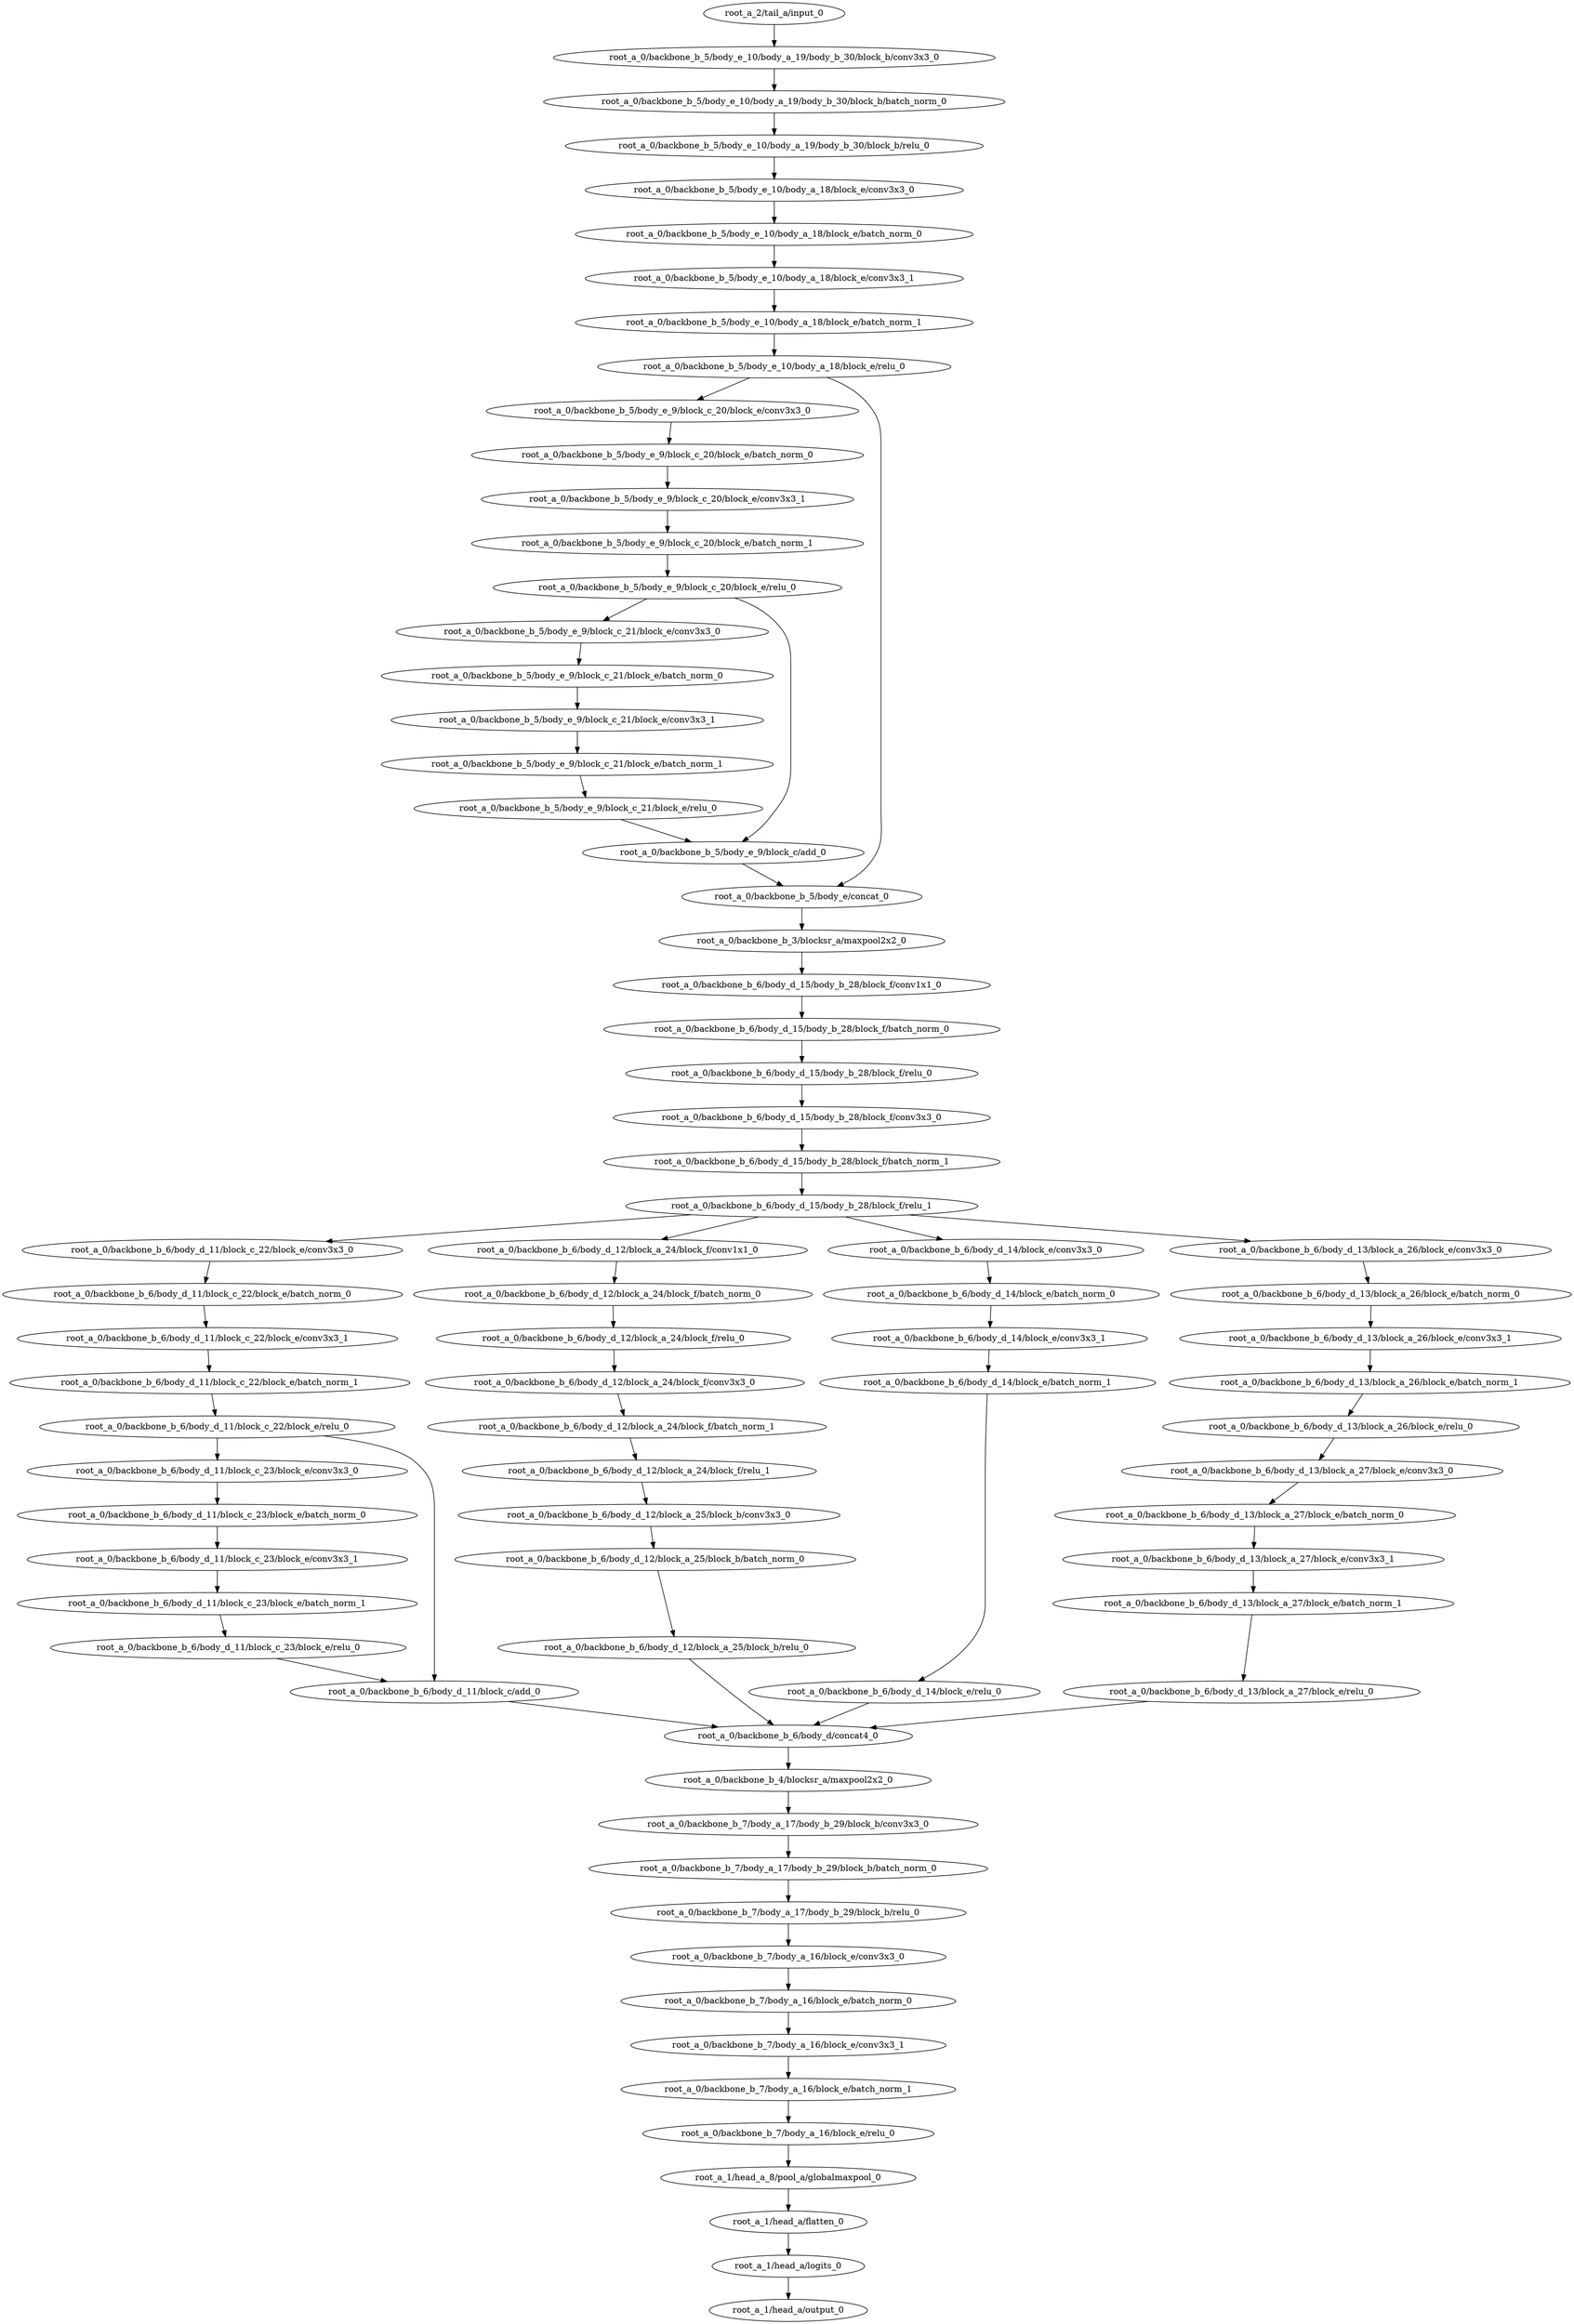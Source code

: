 digraph root_a {
	"root_a_2/tail_a/input_0"
	"root_a_0/backbone_b_5/body_e_10/body_a_19/body_b_30/block_b/conv3x3_0"
	"root_a_0/backbone_b_5/body_e_10/body_a_19/body_b_30/block_b/batch_norm_0"
	"root_a_0/backbone_b_5/body_e_10/body_a_19/body_b_30/block_b/relu_0"
	"root_a_0/backbone_b_5/body_e_10/body_a_18/block_e/conv3x3_0"
	"root_a_0/backbone_b_5/body_e_10/body_a_18/block_e/batch_norm_0"
	"root_a_0/backbone_b_5/body_e_10/body_a_18/block_e/conv3x3_1"
	"root_a_0/backbone_b_5/body_e_10/body_a_18/block_e/batch_norm_1"
	"root_a_0/backbone_b_5/body_e_10/body_a_18/block_e/relu_0"
	"root_a_0/backbone_b_5/body_e_9/block_c_20/block_e/conv3x3_0"
	"root_a_0/backbone_b_5/body_e_9/block_c_20/block_e/batch_norm_0"
	"root_a_0/backbone_b_5/body_e_9/block_c_20/block_e/conv3x3_1"
	"root_a_0/backbone_b_5/body_e_9/block_c_20/block_e/batch_norm_1"
	"root_a_0/backbone_b_5/body_e_9/block_c_20/block_e/relu_0"
	"root_a_0/backbone_b_5/body_e_9/block_c_21/block_e/conv3x3_0"
	"root_a_0/backbone_b_5/body_e_9/block_c_21/block_e/batch_norm_0"
	"root_a_0/backbone_b_5/body_e_9/block_c_21/block_e/conv3x3_1"
	"root_a_0/backbone_b_5/body_e_9/block_c_21/block_e/batch_norm_1"
	"root_a_0/backbone_b_5/body_e_9/block_c_21/block_e/relu_0"
	"root_a_0/backbone_b_5/body_e_9/block_c/add_0"
	"root_a_0/backbone_b_5/body_e/concat_0"
	"root_a_0/backbone_b_3/blocksr_a/maxpool2x2_0"
	"root_a_0/backbone_b_6/body_d_15/body_b_28/block_f/conv1x1_0"
	"root_a_0/backbone_b_6/body_d_15/body_b_28/block_f/batch_norm_0"
	"root_a_0/backbone_b_6/body_d_15/body_b_28/block_f/relu_0"
	"root_a_0/backbone_b_6/body_d_15/body_b_28/block_f/conv3x3_0"
	"root_a_0/backbone_b_6/body_d_15/body_b_28/block_f/batch_norm_1"
	"root_a_0/backbone_b_6/body_d_15/body_b_28/block_f/relu_1"
	"root_a_0/backbone_b_6/body_d_11/block_c_22/block_e/conv3x3_0"
	"root_a_0/backbone_b_6/body_d_11/block_c_22/block_e/batch_norm_0"
	"root_a_0/backbone_b_6/body_d_11/block_c_22/block_e/conv3x3_1"
	"root_a_0/backbone_b_6/body_d_11/block_c_22/block_e/batch_norm_1"
	"root_a_0/backbone_b_6/body_d_11/block_c_22/block_e/relu_0"
	"root_a_0/backbone_b_6/body_d_11/block_c_23/block_e/conv3x3_0"
	"root_a_0/backbone_b_6/body_d_11/block_c_23/block_e/batch_norm_0"
	"root_a_0/backbone_b_6/body_d_11/block_c_23/block_e/conv3x3_1"
	"root_a_0/backbone_b_6/body_d_11/block_c_23/block_e/batch_norm_1"
	"root_a_0/backbone_b_6/body_d_11/block_c_23/block_e/relu_0"
	"root_a_0/backbone_b_6/body_d_11/block_c/add_0"
	"root_a_0/backbone_b_6/body_d_12/block_a_24/block_f/conv1x1_0"
	"root_a_0/backbone_b_6/body_d_12/block_a_24/block_f/batch_norm_0"
	"root_a_0/backbone_b_6/body_d_12/block_a_24/block_f/relu_0"
	"root_a_0/backbone_b_6/body_d_12/block_a_24/block_f/conv3x3_0"
	"root_a_0/backbone_b_6/body_d_12/block_a_24/block_f/batch_norm_1"
	"root_a_0/backbone_b_6/body_d_12/block_a_24/block_f/relu_1"
	"root_a_0/backbone_b_6/body_d_12/block_a_25/block_b/conv3x3_0"
	"root_a_0/backbone_b_6/body_d_12/block_a_25/block_b/batch_norm_0"
	"root_a_0/backbone_b_6/body_d_12/block_a_25/block_b/relu_0"
	"root_a_0/backbone_b_6/body_d_14/block_e/conv3x3_0"
	"root_a_0/backbone_b_6/body_d_14/block_e/batch_norm_0"
	"root_a_0/backbone_b_6/body_d_14/block_e/conv3x3_1"
	"root_a_0/backbone_b_6/body_d_14/block_e/batch_norm_1"
	"root_a_0/backbone_b_6/body_d_14/block_e/relu_0"
	"root_a_0/backbone_b_6/body_d_13/block_a_26/block_e/conv3x3_0"
	"root_a_0/backbone_b_6/body_d_13/block_a_26/block_e/batch_norm_0"
	"root_a_0/backbone_b_6/body_d_13/block_a_26/block_e/conv3x3_1"
	"root_a_0/backbone_b_6/body_d_13/block_a_26/block_e/batch_norm_1"
	"root_a_0/backbone_b_6/body_d_13/block_a_26/block_e/relu_0"
	"root_a_0/backbone_b_6/body_d_13/block_a_27/block_e/conv3x3_0"
	"root_a_0/backbone_b_6/body_d_13/block_a_27/block_e/batch_norm_0"
	"root_a_0/backbone_b_6/body_d_13/block_a_27/block_e/conv3x3_1"
	"root_a_0/backbone_b_6/body_d_13/block_a_27/block_e/batch_norm_1"
	"root_a_0/backbone_b_6/body_d_13/block_a_27/block_e/relu_0"
	"root_a_0/backbone_b_6/body_d/concat4_0"
	"root_a_0/backbone_b_4/blocksr_a/maxpool2x2_0"
	"root_a_0/backbone_b_7/body_a_17/body_b_29/block_b/conv3x3_0"
	"root_a_0/backbone_b_7/body_a_17/body_b_29/block_b/batch_norm_0"
	"root_a_0/backbone_b_7/body_a_17/body_b_29/block_b/relu_0"
	"root_a_0/backbone_b_7/body_a_16/block_e/conv3x3_0"
	"root_a_0/backbone_b_7/body_a_16/block_e/batch_norm_0"
	"root_a_0/backbone_b_7/body_a_16/block_e/conv3x3_1"
	"root_a_0/backbone_b_7/body_a_16/block_e/batch_norm_1"
	"root_a_0/backbone_b_7/body_a_16/block_e/relu_0"
	"root_a_1/head_a_8/pool_a/globalmaxpool_0"
	"root_a_1/head_a/flatten_0"
	"root_a_1/head_a/logits_0"
	"root_a_1/head_a/output_0"

	"root_a_2/tail_a/input_0" -> "root_a_0/backbone_b_5/body_e_10/body_a_19/body_b_30/block_b/conv3x3_0"
	"root_a_0/backbone_b_5/body_e_10/body_a_19/body_b_30/block_b/conv3x3_0" -> "root_a_0/backbone_b_5/body_e_10/body_a_19/body_b_30/block_b/batch_norm_0"
	"root_a_0/backbone_b_5/body_e_10/body_a_19/body_b_30/block_b/batch_norm_0" -> "root_a_0/backbone_b_5/body_e_10/body_a_19/body_b_30/block_b/relu_0"
	"root_a_0/backbone_b_5/body_e_10/body_a_19/body_b_30/block_b/relu_0" -> "root_a_0/backbone_b_5/body_e_10/body_a_18/block_e/conv3x3_0"
	"root_a_0/backbone_b_5/body_e_10/body_a_18/block_e/conv3x3_0" -> "root_a_0/backbone_b_5/body_e_10/body_a_18/block_e/batch_norm_0"
	"root_a_0/backbone_b_5/body_e_10/body_a_18/block_e/batch_norm_0" -> "root_a_0/backbone_b_5/body_e_10/body_a_18/block_e/conv3x3_1"
	"root_a_0/backbone_b_5/body_e_10/body_a_18/block_e/conv3x3_1" -> "root_a_0/backbone_b_5/body_e_10/body_a_18/block_e/batch_norm_1"
	"root_a_0/backbone_b_5/body_e_10/body_a_18/block_e/batch_norm_1" -> "root_a_0/backbone_b_5/body_e_10/body_a_18/block_e/relu_0"
	"root_a_0/backbone_b_5/body_e_10/body_a_18/block_e/relu_0" -> "root_a_0/backbone_b_5/body_e_9/block_c_20/block_e/conv3x3_0"
	"root_a_0/backbone_b_5/body_e_9/block_c_20/block_e/conv3x3_0" -> "root_a_0/backbone_b_5/body_e_9/block_c_20/block_e/batch_norm_0"
	"root_a_0/backbone_b_5/body_e_9/block_c_20/block_e/batch_norm_0" -> "root_a_0/backbone_b_5/body_e_9/block_c_20/block_e/conv3x3_1"
	"root_a_0/backbone_b_5/body_e_9/block_c_20/block_e/conv3x3_1" -> "root_a_0/backbone_b_5/body_e_9/block_c_20/block_e/batch_norm_1"
	"root_a_0/backbone_b_5/body_e_9/block_c_20/block_e/batch_norm_1" -> "root_a_0/backbone_b_5/body_e_9/block_c_20/block_e/relu_0"
	"root_a_0/backbone_b_5/body_e_9/block_c_20/block_e/relu_0" -> "root_a_0/backbone_b_5/body_e_9/block_c_21/block_e/conv3x3_0"
	"root_a_0/backbone_b_5/body_e_9/block_c_21/block_e/conv3x3_0" -> "root_a_0/backbone_b_5/body_e_9/block_c_21/block_e/batch_norm_0"
	"root_a_0/backbone_b_5/body_e_9/block_c_21/block_e/batch_norm_0" -> "root_a_0/backbone_b_5/body_e_9/block_c_21/block_e/conv3x3_1"
	"root_a_0/backbone_b_5/body_e_9/block_c_21/block_e/conv3x3_1" -> "root_a_0/backbone_b_5/body_e_9/block_c_21/block_e/batch_norm_1"
	"root_a_0/backbone_b_5/body_e_9/block_c_21/block_e/batch_norm_1" -> "root_a_0/backbone_b_5/body_e_9/block_c_21/block_e/relu_0"
	"root_a_0/backbone_b_5/body_e_9/block_c_20/block_e/relu_0" -> "root_a_0/backbone_b_5/body_e_9/block_c/add_0"
	"root_a_0/backbone_b_5/body_e_9/block_c_21/block_e/relu_0" -> "root_a_0/backbone_b_5/body_e_9/block_c/add_0"
	"root_a_0/backbone_b_5/body_e_9/block_c/add_0" -> "root_a_0/backbone_b_5/body_e/concat_0"
	"root_a_0/backbone_b_5/body_e_10/body_a_18/block_e/relu_0" -> "root_a_0/backbone_b_5/body_e/concat_0"
	"root_a_0/backbone_b_5/body_e/concat_0" -> "root_a_0/backbone_b_3/blocksr_a/maxpool2x2_0"
	"root_a_0/backbone_b_3/blocksr_a/maxpool2x2_0" -> "root_a_0/backbone_b_6/body_d_15/body_b_28/block_f/conv1x1_0"
	"root_a_0/backbone_b_6/body_d_15/body_b_28/block_f/conv1x1_0" -> "root_a_0/backbone_b_6/body_d_15/body_b_28/block_f/batch_norm_0"
	"root_a_0/backbone_b_6/body_d_15/body_b_28/block_f/batch_norm_0" -> "root_a_0/backbone_b_6/body_d_15/body_b_28/block_f/relu_0"
	"root_a_0/backbone_b_6/body_d_15/body_b_28/block_f/relu_0" -> "root_a_0/backbone_b_6/body_d_15/body_b_28/block_f/conv3x3_0"
	"root_a_0/backbone_b_6/body_d_15/body_b_28/block_f/conv3x3_0" -> "root_a_0/backbone_b_6/body_d_15/body_b_28/block_f/batch_norm_1"
	"root_a_0/backbone_b_6/body_d_15/body_b_28/block_f/batch_norm_1" -> "root_a_0/backbone_b_6/body_d_15/body_b_28/block_f/relu_1"
	"root_a_0/backbone_b_6/body_d_15/body_b_28/block_f/relu_1" -> "root_a_0/backbone_b_6/body_d_11/block_c_22/block_e/conv3x3_0"
	"root_a_0/backbone_b_6/body_d_11/block_c_22/block_e/conv3x3_0" -> "root_a_0/backbone_b_6/body_d_11/block_c_22/block_e/batch_norm_0"
	"root_a_0/backbone_b_6/body_d_11/block_c_22/block_e/batch_norm_0" -> "root_a_0/backbone_b_6/body_d_11/block_c_22/block_e/conv3x3_1"
	"root_a_0/backbone_b_6/body_d_11/block_c_22/block_e/conv3x3_1" -> "root_a_0/backbone_b_6/body_d_11/block_c_22/block_e/batch_norm_1"
	"root_a_0/backbone_b_6/body_d_11/block_c_22/block_e/batch_norm_1" -> "root_a_0/backbone_b_6/body_d_11/block_c_22/block_e/relu_0"
	"root_a_0/backbone_b_6/body_d_11/block_c_22/block_e/relu_0" -> "root_a_0/backbone_b_6/body_d_11/block_c_23/block_e/conv3x3_0"
	"root_a_0/backbone_b_6/body_d_11/block_c_23/block_e/conv3x3_0" -> "root_a_0/backbone_b_6/body_d_11/block_c_23/block_e/batch_norm_0"
	"root_a_0/backbone_b_6/body_d_11/block_c_23/block_e/batch_norm_0" -> "root_a_0/backbone_b_6/body_d_11/block_c_23/block_e/conv3x3_1"
	"root_a_0/backbone_b_6/body_d_11/block_c_23/block_e/conv3x3_1" -> "root_a_0/backbone_b_6/body_d_11/block_c_23/block_e/batch_norm_1"
	"root_a_0/backbone_b_6/body_d_11/block_c_23/block_e/batch_norm_1" -> "root_a_0/backbone_b_6/body_d_11/block_c_23/block_e/relu_0"
	"root_a_0/backbone_b_6/body_d_11/block_c_22/block_e/relu_0" -> "root_a_0/backbone_b_6/body_d_11/block_c/add_0"
	"root_a_0/backbone_b_6/body_d_11/block_c_23/block_e/relu_0" -> "root_a_0/backbone_b_6/body_d_11/block_c/add_0"
	"root_a_0/backbone_b_6/body_d_15/body_b_28/block_f/relu_1" -> "root_a_0/backbone_b_6/body_d_12/block_a_24/block_f/conv1x1_0"
	"root_a_0/backbone_b_6/body_d_12/block_a_24/block_f/conv1x1_0" -> "root_a_0/backbone_b_6/body_d_12/block_a_24/block_f/batch_norm_0"
	"root_a_0/backbone_b_6/body_d_12/block_a_24/block_f/batch_norm_0" -> "root_a_0/backbone_b_6/body_d_12/block_a_24/block_f/relu_0"
	"root_a_0/backbone_b_6/body_d_12/block_a_24/block_f/relu_0" -> "root_a_0/backbone_b_6/body_d_12/block_a_24/block_f/conv3x3_0"
	"root_a_0/backbone_b_6/body_d_12/block_a_24/block_f/conv3x3_0" -> "root_a_0/backbone_b_6/body_d_12/block_a_24/block_f/batch_norm_1"
	"root_a_0/backbone_b_6/body_d_12/block_a_24/block_f/batch_norm_1" -> "root_a_0/backbone_b_6/body_d_12/block_a_24/block_f/relu_1"
	"root_a_0/backbone_b_6/body_d_12/block_a_24/block_f/relu_1" -> "root_a_0/backbone_b_6/body_d_12/block_a_25/block_b/conv3x3_0"
	"root_a_0/backbone_b_6/body_d_12/block_a_25/block_b/conv3x3_0" -> "root_a_0/backbone_b_6/body_d_12/block_a_25/block_b/batch_norm_0"
	"root_a_0/backbone_b_6/body_d_12/block_a_25/block_b/batch_norm_0" -> "root_a_0/backbone_b_6/body_d_12/block_a_25/block_b/relu_0"
	"root_a_0/backbone_b_6/body_d_15/body_b_28/block_f/relu_1" -> "root_a_0/backbone_b_6/body_d_14/block_e/conv3x3_0"
	"root_a_0/backbone_b_6/body_d_14/block_e/conv3x3_0" -> "root_a_0/backbone_b_6/body_d_14/block_e/batch_norm_0"
	"root_a_0/backbone_b_6/body_d_14/block_e/batch_norm_0" -> "root_a_0/backbone_b_6/body_d_14/block_e/conv3x3_1"
	"root_a_0/backbone_b_6/body_d_14/block_e/conv3x3_1" -> "root_a_0/backbone_b_6/body_d_14/block_e/batch_norm_1"
	"root_a_0/backbone_b_6/body_d_14/block_e/batch_norm_1" -> "root_a_0/backbone_b_6/body_d_14/block_e/relu_0"
	"root_a_0/backbone_b_6/body_d_15/body_b_28/block_f/relu_1" -> "root_a_0/backbone_b_6/body_d_13/block_a_26/block_e/conv3x3_0"
	"root_a_0/backbone_b_6/body_d_13/block_a_26/block_e/conv3x3_0" -> "root_a_0/backbone_b_6/body_d_13/block_a_26/block_e/batch_norm_0"
	"root_a_0/backbone_b_6/body_d_13/block_a_26/block_e/batch_norm_0" -> "root_a_0/backbone_b_6/body_d_13/block_a_26/block_e/conv3x3_1"
	"root_a_0/backbone_b_6/body_d_13/block_a_26/block_e/conv3x3_1" -> "root_a_0/backbone_b_6/body_d_13/block_a_26/block_e/batch_norm_1"
	"root_a_0/backbone_b_6/body_d_13/block_a_26/block_e/batch_norm_1" -> "root_a_0/backbone_b_6/body_d_13/block_a_26/block_e/relu_0"
	"root_a_0/backbone_b_6/body_d_13/block_a_26/block_e/relu_0" -> "root_a_0/backbone_b_6/body_d_13/block_a_27/block_e/conv3x3_0"
	"root_a_0/backbone_b_6/body_d_13/block_a_27/block_e/conv3x3_0" -> "root_a_0/backbone_b_6/body_d_13/block_a_27/block_e/batch_norm_0"
	"root_a_0/backbone_b_6/body_d_13/block_a_27/block_e/batch_norm_0" -> "root_a_0/backbone_b_6/body_d_13/block_a_27/block_e/conv3x3_1"
	"root_a_0/backbone_b_6/body_d_13/block_a_27/block_e/conv3x3_1" -> "root_a_0/backbone_b_6/body_d_13/block_a_27/block_e/batch_norm_1"
	"root_a_0/backbone_b_6/body_d_13/block_a_27/block_e/batch_norm_1" -> "root_a_0/backbone_b_6/body_d_13/block_a_27/block_e/relu_0"
	"root_a_0/backbone_b_6/body_d_11/block_c/add_0" -> "root_a_0/backbone_b_6/body_d/concat4_0"
	"root_a_0/backbone_b_6/body_d_12/block_a_25/block_b/relu_0" -> "root_a_0/backbone_b_6/body_d/concat4_0"
	"root_a_0/backbone_b_6/body_d_14/block_e/relu_0" -> "root_a_0/backbone_b_6/body_d/concat4_0"
	"root_a_0/backbone_b_6/body_d_13/block_a_27/block_e/relu_0" -> "root_a_0/backbone_b_6/body_d/concat4_0"
	"root_a_0/backbone_b_6/body_d/concat4_0" -> "root_a_0/backbone_b_4/blocksr_a/maxpool2x2_0"
	"root_a_0/backbone_b_4/blocksr_a/maxpool2x2_0" -> "root_a_0/backbone_b_7/body_a_17/body_b_29/block_b/conv3x3_0"
	"root_a_0/backbone_b_7/body_a_17/body_b_29/block_b/conv3x3_0" -> "root_a_0/backbone_b_7/body_a_17/body_b_29/block_b/batch_norm_0"
	"root_a_0/backbone_b_7/body_a_17/body_b_29/block_b/batch_norm_0" -> "root_a_0/backbone_b_7/body_a_17/body_b_29/block_b/relu_0"
	"root_a_0/backbone_b_7/body_a_17/body_b_29/block_b/relu_0" -> "root_a_0/backbone_b_7/body_a_16/block_e/conv3x3_0"
	"root_a_0/backbone_b_7/body_a_16/block_e/conv3x3_0" -> "root_a_0/backbone_b_7/body_a_16/block_e/batch_norm_0"
	"root_a_0/backbone_b_7/body_a_16/block_e/batch_norm_0" -> "root_a_0/backbone_b_7/body_a_16/block_e/conv3x3_1"
	"root_a_0/backbone_b_7/body_a_16/block_e/conv3x3_1" -> "root_a_0/backbone_b_7/body_a_16/block_e/batch_norm_1"
	"root_a_0/backbone_b_7/body_a_16/block_e/batch_norm_1" -> "root_a_0/backbone_b_7/body_a_16/block_e/relu_0"
	"root_a_0/backbone_b_7/body_a_16/block_e/relu_0" -> "root_a_1/head_a_8/pool_a/globalmaxpool_0"
	"root_a_1/head_a_8/pool_a/globalmaxpool_0" -> "root_a_1/head_a/flatten_0"
	"root_a_1/head_a/flatten_0" -> "root_a_1/head_a/logits_0"
	"root_a_1/head_a/logits_0" -> "root_a_1/head_a/output_0"

}